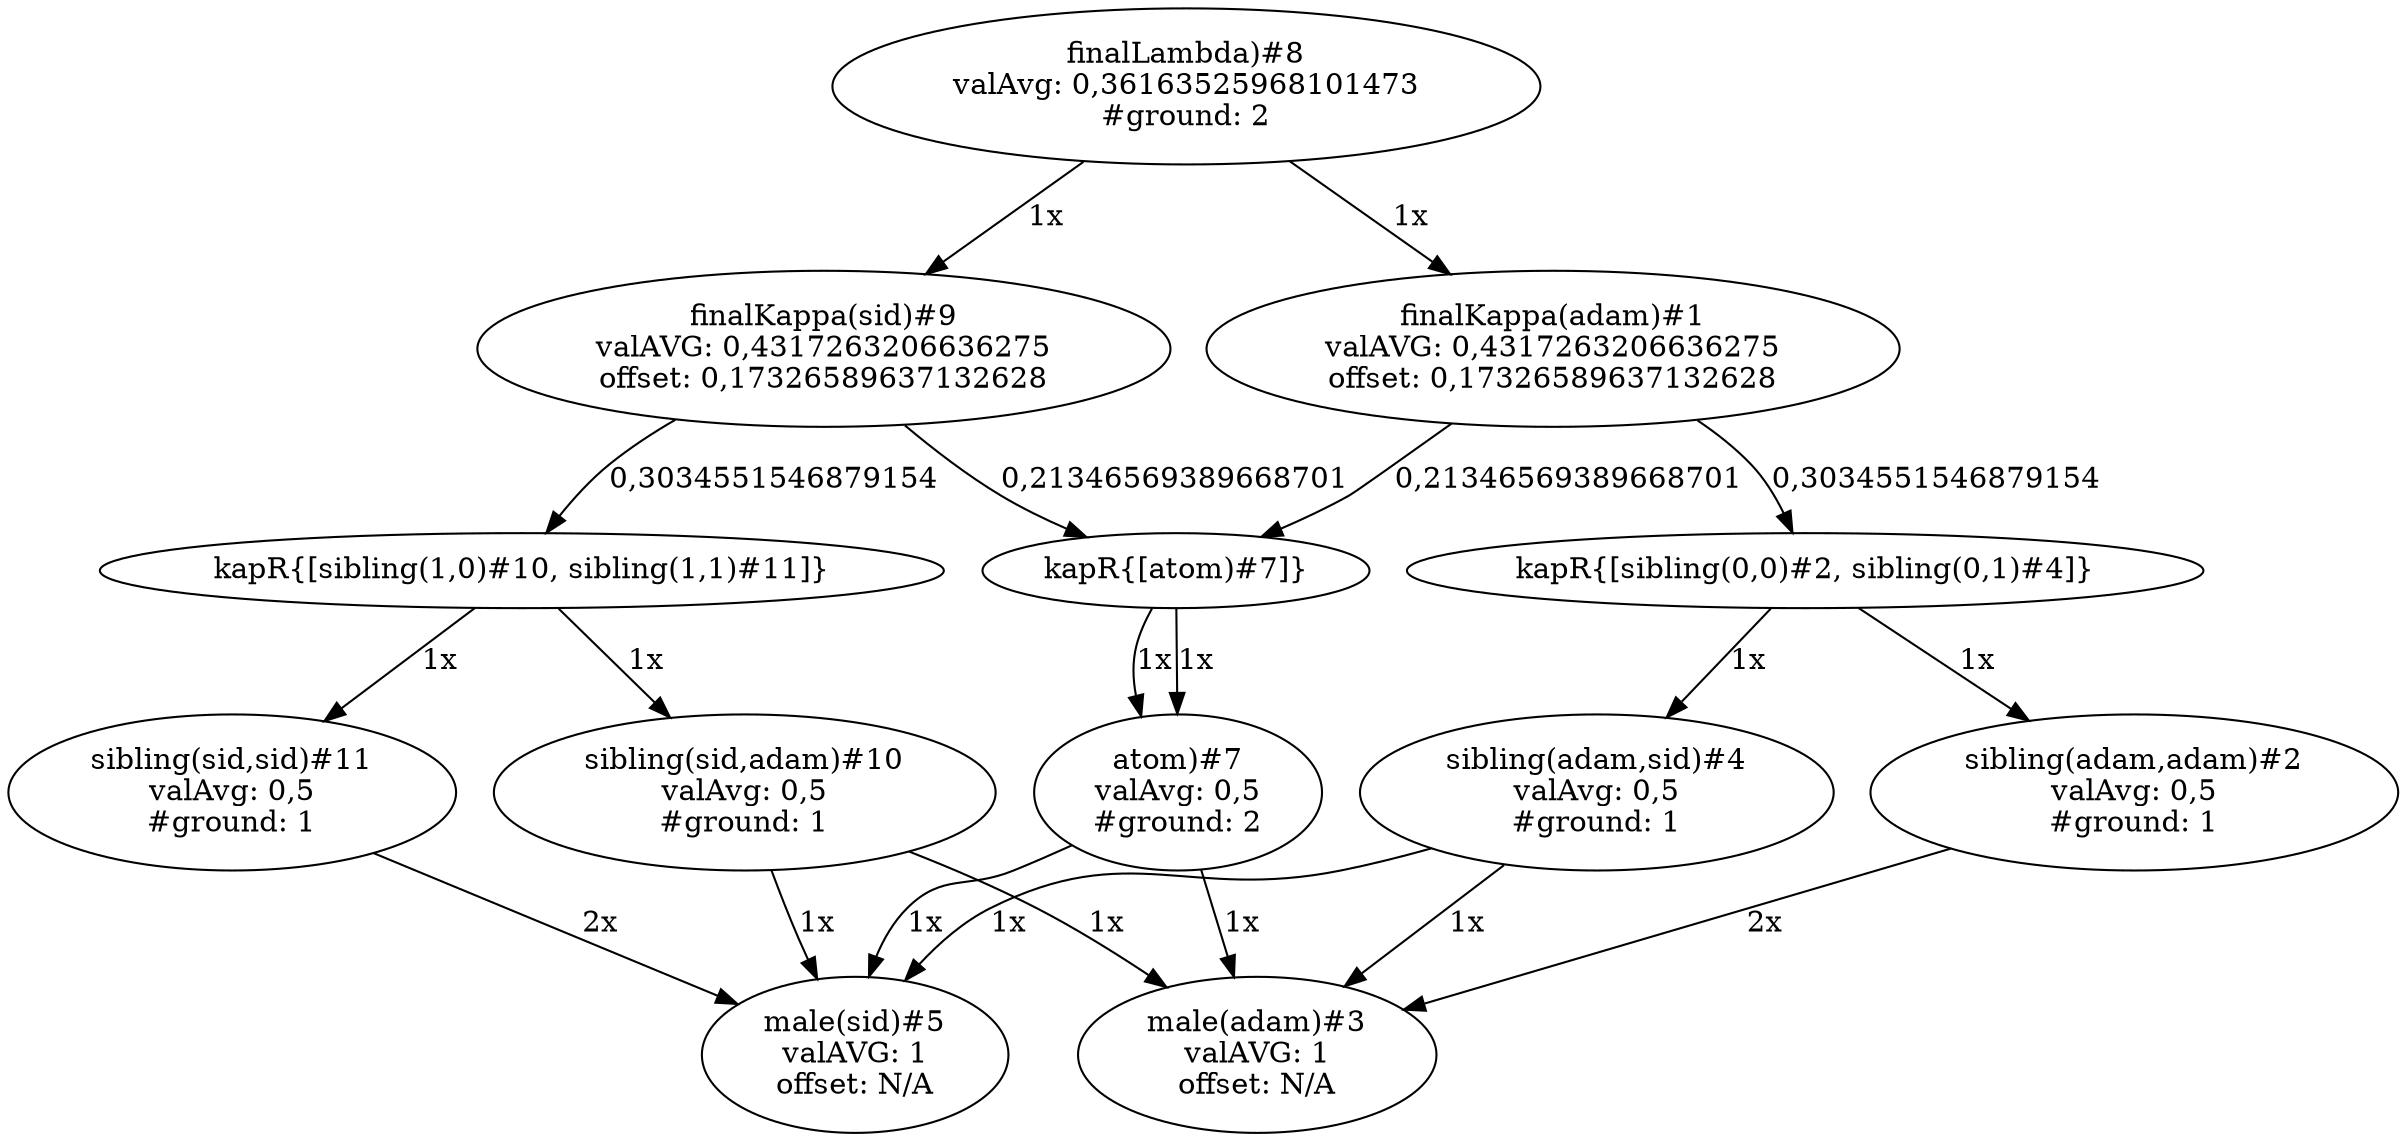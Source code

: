 digraph G {
"finalLambda)#8
valAvg: 0,36163525968101473
#ground: 2" -> "finalKappa(sid)#9
valAVG: 0,4317263206636275
offset: 0,17326589637132628" [ label = "1x" ];
"finalKappa(sid)#9
valAVG: 0,4317263206636275
offset: 0,17326589637132628" -> "kapR{[sibling(1,0)#10, sibling(1,1)#11]}" [ label = "0,3034551546879154" ];
"kapR{[sibling(1,0)#10, sibling(1,1)#11]}" -> "sibling(sid,adam)#10
valAvg: 0,5
#ground: 1" [ label = "1x" ];
"kapR{[sibling(1,0)#10, sibling(1,1)#11]}" -> "sibling(sid,sid)#11
valAvg: 0,5
#ground: 1" [ label = "1x" ];
"finalKappa(sid)#9
valAVG: 0,4317263206636275
offset: 0,17326589637132628" -> "kapR{[atom)#7]}" [ label = "0,21346569389668701" ];
"kapR{[atom)#7]}" -> "atom)#7
valAvg: 0,5
#ground: 2" [ label = "1x" ];
"sibling(sid,adam)#10
valAvg: 0,5
#ground: 1" -> "male(adam)#3
valAVG: 1
offset: N/A" [ label = "1x" ];
"sibling(sid,adam)#10
valAvg: 0,5
#ground: 1" -> "male(sid)#5
valAVG: 1
offset: N/A" [ label = "1x" ];
"sibling(sid,sid)#11
valAvg: 0,5
#ground: 1" -> "male(sid)#5
valAVG: 1
offset: N/A" [ label = "2x" ];
"atom)#7
valAvg: 0,5
#ground: 2" -> "male(adam)#3
valAVG: 1
offset: N/A" [ label = "1x" ];
"atom)#7
valAvg: 0,5
#ground: 2" -> "male(sid)#5
valAVG: 1
offset: N/A" [ label = "1x" ];
"finalLambda)#8
valAvg: 0,36163525968101473
#ground: 2" -> "finalKappa(adam)#1
valAVG: 0,4317263206636275
offset: 0,17326589637132628" [ label = "1x" ];
"finalKappa(adam)#1
valAVG: 0,4317263206636275
offset: 0,17326589637132628" -> "kapR{[sibling(0,0)#2, sibling(0,1)#4]}" [ label = "0,3034551546879154" ];
"kapR{[sibling(0,0)#2, sibling(0,1)#4]}" -> "sibling(adam,adam)#2
valAvg: 0,5
#ground: 1" [ label = "1x" ];
"kapR{[sibling(0,0)#2, sibling(0,1)#4]}" -> "sibling(adam,sid)#4
valAvg: 0,5
#ground: 1" [ label = "1x" ];
"finalKappa(adam)#1
valAVG: 0,4317263206636275
offset: 0,17326589637132628" -> "kapR{[atom)#7]}" [ label = "0,21346569389668701" ];
"kapR{[atom)#7]}" -> "atom)#7
valAvg: 0,5
#ground: 2" [ label = "1x" ];
"sibling(adam,adam)#2
valAvg: 0,5
#ground: 1" -> "male(adam)#3
valAVG: 1
offset: N/A" [ label = "2x" ];
"sibling(adam,sid)#4
valAvg: 0,5
#ground: 1" -> "male(adam)#3
valAVG: 1
offset: N/A" [ label = "1x" ];
"sibling(adam,sid)#4
valAvg: 0,5
#ground: 1" -> "male(sid)#5
valAVG: 1
offset: N/A" [ label = "1x" ];
}
